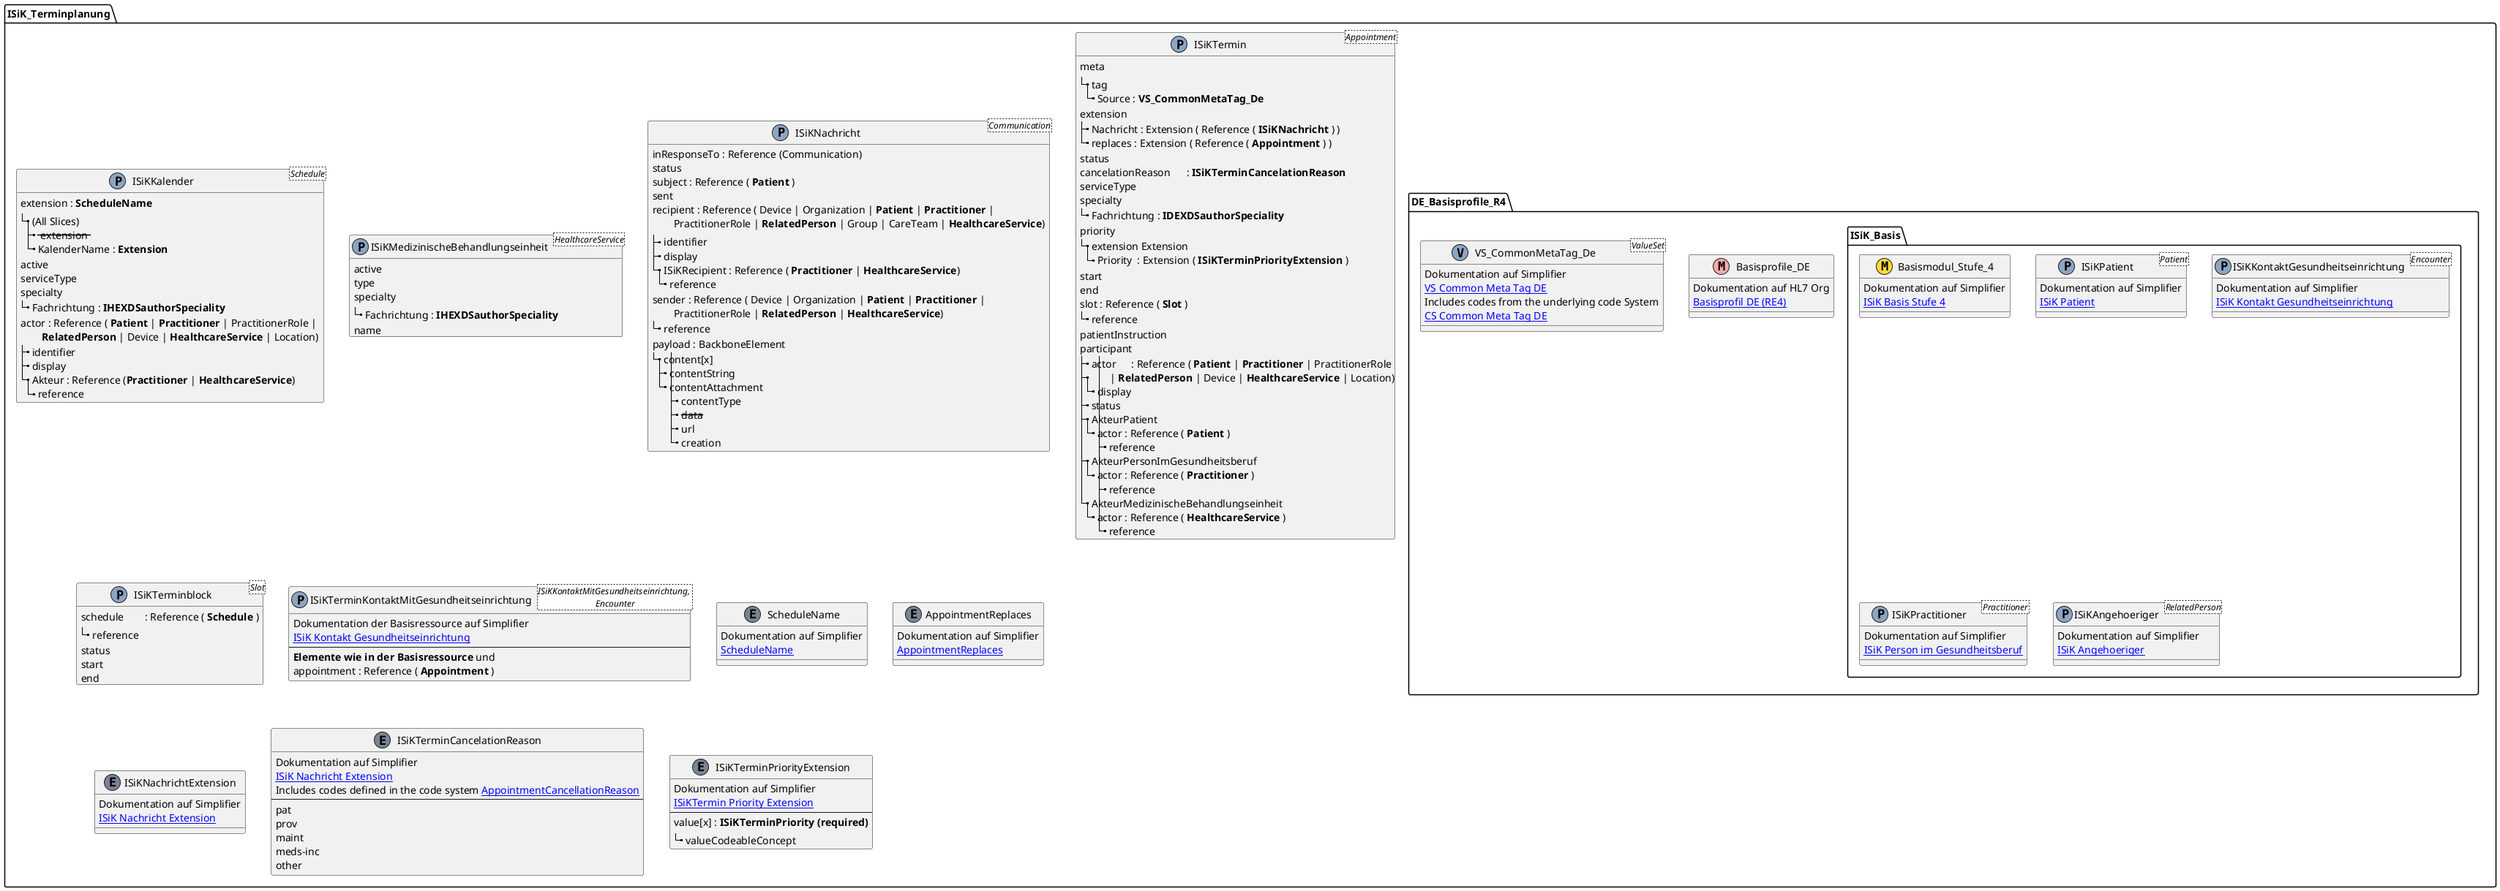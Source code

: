 
@startuml resourcediagram
'verhindere Probleme mit gewinkelten Krähenfüßen
'skinparam linetype ortho

'Namespace enhancement
set separator none



'ISiK_Medikation.ISiKMedikationsListe::subject --> ISiK_Basis.ISiKPatient
'ISiK_Medikation.ISiKMedikationTransaction --> R4_Core.Bundle
'ISiK_Medikation.ISiKMedikationTransactionResponse --|> R4_Core.Bundle



namespace ISiK_Terminplanung {

   class ISiKKalender <Schedule><<(P,#8DA5C4)>>{
      extension : **ScheduleName**
      |_ (All Slices)
         |_ <s> extension </s>
         |_ KalenderName : **Extension**
      active
      serviceType
      specialty
      |_ Fachrichtung : **IHEXDSauthorSpeciality**
      actor : Reference ( **Patient** | **Practitioner** | PractitionerRole | \n\t**RelatedPerson** | Device | **HealthcareService** | Location)
      |_ identifier
      |_ display
      |_ Akteur : Reference (**Practitioner** | **HealthcareService**)
         |_ reference
   }

   class ISiKMedizinischeBehandlungseinheit <HealthcareService><<(P,#8DA5C4)>>{
      active
      type
      specialty
      |_ Fachrichtung : **IHEXDSauthorSpeciality**
      name
   }

   class ISiKNachricht <Communication><<(P,#8DA5C4)>>{
      inResponseTo : Reference (Communication)
      status
      subject : Reference ( **Patient** )
      sent
      recipient : Reference ( Device | Organization | **Patient** | **Practitioner** | \n\tPractitionerRole | **RelatedPerson** | Group | CareTeam | **HealthcareService**)
      |_ identifier
      |_ display
      |_ ISiKRecipient : Reference ( **Practitioner** | **HealthcareService**)
         |_ reference
      sender : Reference ( Device | Organization | **Patient** | **Practitioner** | \n\tPractitionerRole | **RelatedPerson** | **HealthcareService**)
      |_ reference
      payload : BackboneElement
      |_ content[x]
         |_ contentString
         |_ contentAttachment
            |_ contentType
            |_ <s>data</s>
            |_ url
            |_ creation
   }

   class ISiKTermin <Appointment><<(P,#8DA5C4)>>{
      meta
      |_ tag
         |_ Source : **VS_CommonMetaTag_De**
      extension
      |_ Nachricht : Extension ( Reference ( **ISiKNachricht** ) )
      |_ replaces : Extension ( Reference ( **Appointment** ) )
      status
      cancelationReason	: **ISiKTerminCancelationReason**
      serviceType
      specialty
      |_ Fachrichtung : **IDEXDSauthorSpeciality**
      priority
      |_ extension Extension
         |_ Priority	: Extension ( **ISiKTerminPriorityExtension** )
      start
      end
      slot : Reference ( **Slot** )
      |_ reference
      patientInstruction
      participant
      |_ actor	: Reference ( **Patient** | **Practitioner** | PractitionerRole \n\t| **RelatedPerson** | Device | **HealthcareService** | Location)
         |_ display
      |_ status
      |_ AkteurPatient
         |_ actor : Reference ( **Patient** )
            |_ reference
      |_ AkteurPersonImGesundheitsberuf
         |_ actor : Reference ( **Practitioner** )
            |_ reference
      |_ AkteurMedizinischeBehandlungseinheit
         |_ actor : Reference ( **HealthcareService** )
            |_ reference
   }

   class ISiKTerminblock <Slot><<(P,#8DA5C4)>>{
      schedule	: Reference ( **Schedule** )
      |_ reference
      status
      start
      end
   }

   class ISiKTerminKontaktMitGesundheitseinrichtung <ISiKKontaktMitGesundheitseinrichtung, \nEncounter><<(P,#8DA5C4)>>{
      Dokumentation der Basisressource auf Simplifier 
      [[https://simplifier.net/isik-basis-v4/isikkontaktgesundheitseinrichtung ISiK Kontakt Gesundheitseinrichtung]]
      ---
      **Elemente wie in der Basisressource** und 
      appointment : Reference ( **Appointment** )
   }

   'Extensions

   class ScheduleName <<(E,#7A8495)>>{
      Dokumentation auf Simplifier 
      [[https://simplifier.net/isik-terminplanung-v4/schedulename ScheduleName]]
   }

   class AppointmentReplaces <<(E,#7A8495)>>{
      Dokumentation auf Simplifier 
      [[https://simplifier.net/isik-terminplanung-v4/appointmentreplaces AppointmentReplaces]]
   }

   class ISiKNachrichtExtension <<(E,#7A8495)>>{
      Dokumentation auf Simplifier 
      [[https://simplifier.net/isik-terminplanung-v4/isiknachrichtextension ISiK Nachricht Extension]]
   }

   class ISiKTerminCancelationReason <<(E,#7A8495)>>{
      Dokumentation auf Simplifier 
      [[https://simplifier.net/isik-terminplanung-v4/isiktermincancelationreason ISiK Nachricht Extension]]
      Includes codes defined in the code system [[https://simplifier.net/packages/hl7.fhir.r4.core/4.0.1/files/81887 AppointmentCancellationReason]]
      ---
      pat	
      prov	
      maint	
      meds-inc	
      other
   }

   class ISiKTerminPriorityExtension <<(E,#7A8495)>>{
      Dokumentation auf Simplifier 
      [[https://simplifier.net/isik-terminplanung-v4/isikterminpriorityextension ISiKTermin Priority Extension]]
      ---
      value[x] : **ISiKTerminPriority (required)**
      |_ valueCodeableConcept
   }

namespace DE_Basisprofile_R4 {
   class Basisprofile_DE <<(M,#FFAAAA)>>{
      Dokumentation auf HL7 Org
      [[https://simplifier.net/basisprofil-de-r4 Basisprofil DE (RE4)]]
   }
   class VS_CommonMetaTag_De <ValueSet><<(V,#8DA5C4)>>{
      Dokumentation auf Simplifier 
      [[https://simplifier.net/packages/de.basisprofil.r4/1.4.0/files/656812 VS Common Meta Tag DE]]
      Includes codes from the underlying code System
      [[https://simplifier.net/packages/de.basisprofil.r4/1.4.0/files/656725 CS Common Meta Tag DE]]
   }

namespace ISiK_Basis {
   class Basismodul_Stufe_4 <<(M,#FFDC36)>>{
      Dokumentation auf Simplifier 
      [[https://simplifier.net/isik-basis-v4/~introduction ISiK Basis Stufe 4]]
   }
   class ISiKPatient <Patient><<(P,#8DA5C4)>>{
      Dokumentation auf Simplifier 
      [[https://simplifier.net/isik-basis-v4/isikpatient ISiK Patient]]
   }
   class ISiKKontaktGesundheitseinrichtung <Encounter><<(P,#8DA5C4)>>{
      Dokumentation auf Simplifier 
      [[https://simplifier.net/isik-basis-v4/isikkontaktgesundheitseinrichtung ISiK Kontakt Gesundheitseinrichtung]]
   }
   class ISiKPractitioner <Practitioner><<(P,#8DA5C4)>>{
      Dokumentation auf Simplifier 
      [[https://simplifier.net/isik-basis-v4/isikpersonimgesundheitsberuf ISiK Person im Gesundheitsberuf]]
   }
   class ISiKAngehoeriger <RelatedPerson><<(P,#8DA5C4)>>{
      Dokumentation auf Simplifier 
      [[https://simplifier.net/isik-basis-v4/isikangehoeriger ISiK Angehoeriger]]
   }  
}


'namespace dummy {
'   class Foo {
'   + field1
'   + field2
'   }
'   class Bar {
'   + field3
'   + field4
'   }
'   Foo::field1 --> Bar::field3 : foo
'   Foo::field2 --> Bar::field4 : bar
'}
@enduml